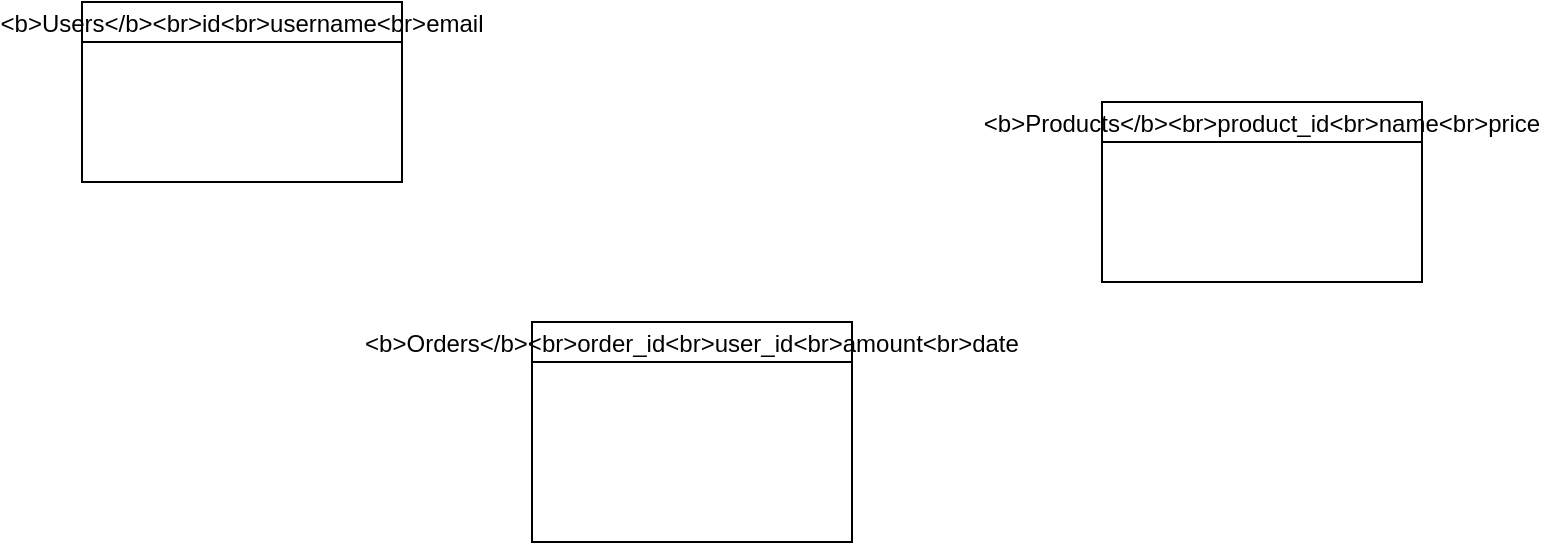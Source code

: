 <mxfile version="28.0.7">
  <diagram name="ERD" id="0">
    <mxGraphModel dx="1426" dy="743" grid="1" gridSize="10" guides="1" tooltips="1" connect="1" arrows="1" fold="1" page="1" pageScale="1" pageWidth="850" pageHeight="1100" math="0" shadow="0">
      <root>
        <mxCell id="0" />
        <mxCell id="1" parent="0" />
        <mxCell id="2" value="&lt;b&gt;Users&lt;/b&gt;&lt;br&gt;id&lt;br&gt;username&lt;br&gt;email" style="shape=swimlane;startSize=20;" parent="1" vertex="1">
          <mxGeometry x="40" y="40" width="160" height="90" as="geometry" />
        </mxCell>
        <mxCell id="3" value="&lt;b&gt;Orders&lt;/b&gt;&lt;br&gt;order_id&lt;br&gt;user_id&lt;br&gt;amount&lt;br&gt;date" style="shape=swimlane;startSize=20;" parent="1" vertex="1">
          <mxGeometry x="265" y="200" width="160" height="110" as="geometry" />
        </mxCell>
        <mxCell id="4" value="&lt;b&gt;Products&lt;/b&gt;&lt;br&gt;product_id&lt;br&gt;name&lt;br&gt;price" style="shape=swimlane;startSize=20;" parent="1" vertex="1">
          <mxGeometry x="550" y="90" width="160" height="90" as="geometry" />
        </mxCell>
      </root>
    </mxGraphModel>
  </diagram>
</mxfile>
